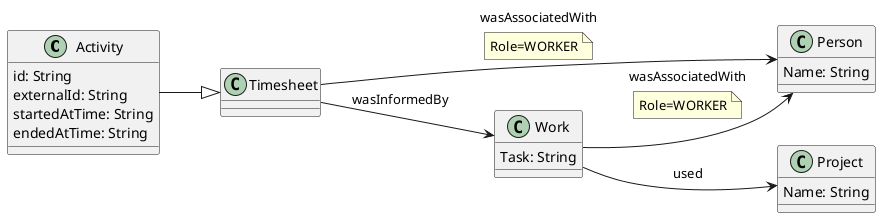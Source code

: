 @startuml

left to right direction

' core types

class Activity
Activity : id: String
Activity : externalId: String
Activity : startedAtTime: String
Activity : endedAtTime: String

' domain classes

class Person
Person : Name: String

class Project
Project : Name: String

class Work
Work : Task: String

class Timesheet

' types

Activity --|> Timesheet

' relations

Timesheet --> Work : wasInformedBy

Timesheet --> Person : wasAssociatedWith
note on link: Role=WORKER

Work --> Person : wasAssociatedWith
note on link: Role=WORKER

Work --> Project : used

@enduml
